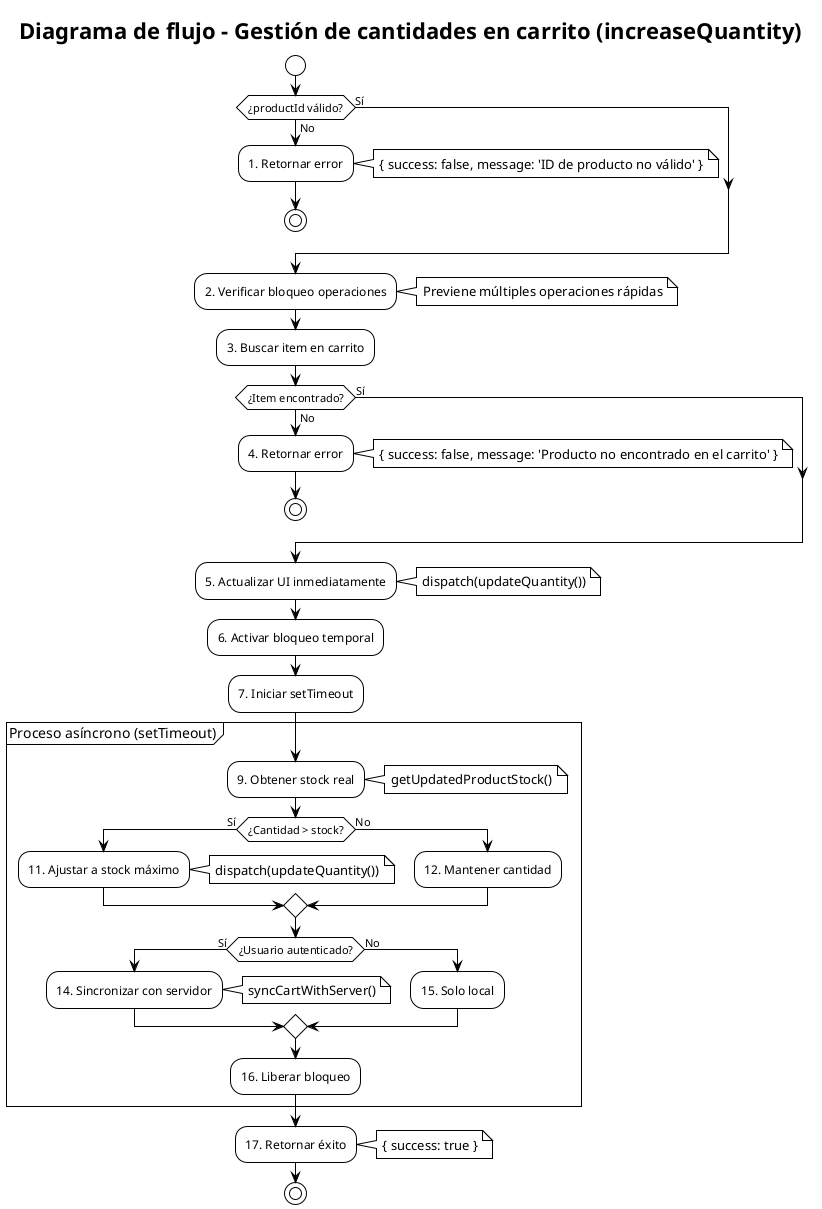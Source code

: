 @startuml
!theme plain
skinparam monochrome true
skinparam shadowing false
skinparam defaultFontName Arial
skinparam ArrowFontSize 11

title Diagrama de flujo - Gestión de cantidades en carrito (increaseQuantity)

start

' 1 - Validación inicial de ID
if (¿productId válido?) then (No)
  :1. Retornar error;
  note right: { success: false, message: 'ID de producto no válido' }
  stop
else (Sí)
endif

' 2 - Verificación de bloqueo
:2. Verificar bloqueo operaciones;
note right: Previene múltiples operaciones rápidas

' 3 - Buscar producto en carrito
:3. Buscar item en carrito;

' 4 - Verificar si existe el producto
if (¿Item encontrado?) then (No)
  :4. Retornar error;
  note right: { success: false, message: 'Producto no encontrado en el carrito' }
  stop
else (Sí)
endif

' 5 - Actualización optimista
:5. Actualizar UI inmediatamente;
note right: dispatch(updateQuantity())

' 6 - Marcar como bloqueado
:6. Activar bloqueo temporal;

' 7 - Iniciar proceso asíncrono
:7. Iniciar setTimeout;

' 8 - Bloque try
partition "Proceso asíncrono (setTimeout)" {
  ' 9 - Verificar stock actual
  :9. Obtener stock real;
  note right: getUpdatedProductStock()

  ' 10 - Decisión stock suficiente
  if (¿Cantidad > stock?) then (Sí)
    ' 11 - Ajustar cantidad si supera el stock
    :11. Ajustar a stock máximo;
    note right: dispatch(updateQuantity())
  else (No)
    ' 12 - No se requiere ajuste
    :12. Mantener cantidad;
  endif

  ' 13 - Decisión usuario autenticado
  if (¿Usuario autenticado?) then (Sí)
    ' 14 - Sincronizar carrito
    :14. Sincronizar con servidor;
    note right: syncCartWithServer()
  else (No)
    ' 15 - No sincronizar
    :15. Solo local;
  endif
  
  ' 16 - Liberar bloqueo en finally
  :16. Liberar bloqueo;
}

' 17 - Retornar éxito inmediato
:17. Retornar éxito;
note right: { success: true }

stop

@enduml